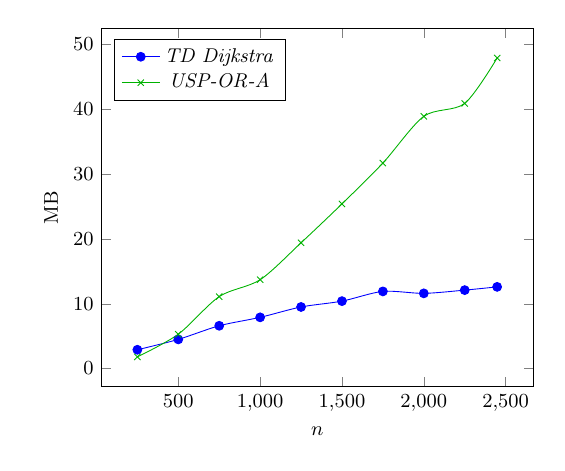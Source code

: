 \tikzstyle{textstyle}=[font=\fontsize{9}{9}\selectfont]
\begin{tikzpicture}[textstyle, scale=0.8]
    \begin{axis}[
        xlabel={$n$},
        ylabel={MB},
		legend pos=north west
        ]
        
    \addplot[smooth,mark=*,color=blue] plot coordinates {
		(250,2.9)
		(500,4.5)
		(750,6.6)
		(1000,7.9)
		(1250,9.5)
		(1500,10.4)
		(1750,11.9)
		(2000,11.6)
		(2250,12.1)
		(2448,12.6)
    };
    \addlegendentry{\textit{TD Dijkstra}}
    
    \addplot[smooth,mark=x,color=green!70!black] plot coordinates {
		(250,1.8)
		(500,5.3)
		(750,11.1)
		(1000,13.7)
		(1250,19.4)
		(1500,25.4)
		(1750,31.7)
		(2000,38.9)
		(2250,40.9)
		(2448,47.9)
    };
    \addlegendentry{\textit{USP-OR-A}}
    
    \end{axis}
\end{tikzpicture}
